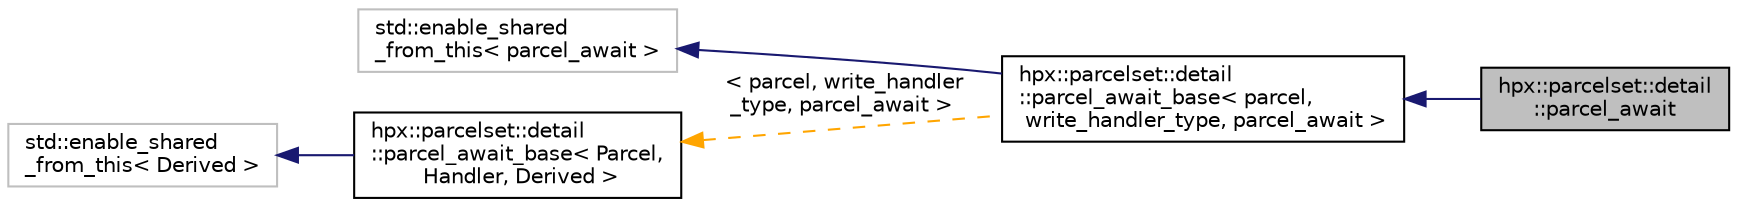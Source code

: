 digraph "hpx::parcelset::detail::parcel_await"
{
  edge [fontname="Helvetica",fontsize="10",labelfontname="Helvetica",labelfontsize="10"];
  node [fontname="Helvetica",fontsize="10",shape=record];
  rankdir="LR";
  Node0 [label="hpx::parcelset::detail\l::parcel_await",height=0.2,width=0.4,color="black", fillcolor="grey75", style="filled", fontcolor="black"];
  Node1 -> Node0 [dir="back",color="midnightblue",fontsize="10",style="solid",fontname="Helvetica"];
  Node1 [label="hpx::parcelset::detail\l::parcel_await_base\< parcel,\l write_handler_type, parcel_await \>",height=0.2,width=0.4,color="black", fillcolor="white", style="filled",URL="$d8/d99/structhpx_1_1parcelset_1_1detail_1_1parcel__await__base.html"];
  Node2 -> Node1 [dir="back",color="midnightblue",fontsize="10",style="solid",fontname="Helvetica"];
  Node2 [label="std::enable_shared\l_from_this\< parcel_await  \>",height=0.2,width=0.4,color="grey75", fillcolor="white", style="filled"];
  Node3 -> Node1 [dir="back",color="orange",fontsize="10",style="dashed",label=" \< parcel, write_handler\l_type, parcel_await \>" ,fontname="Helvetica"];
  Node3 [label="hpx::parcelset::detail\l::parcel_await_base\< Parcel,\l Handler, Derived \>",height=0.2,width=0.4,color="black", fillcolor="white", style="filled",URL="$d8/d99/structhpx_1_1parcelset_1_1detail_1_1parcel__await__base.html"];
  Node4 -> Node3 [dir="back",color="midnightblue",fontsize="10",style="solid",fontname="Helvetica"];
  Node4 [label="std::enable_shared\l_from_this\< Derived \>",height=0.2,width=0.4,color="grey75", fillcolor="white", style="filled"];
}
